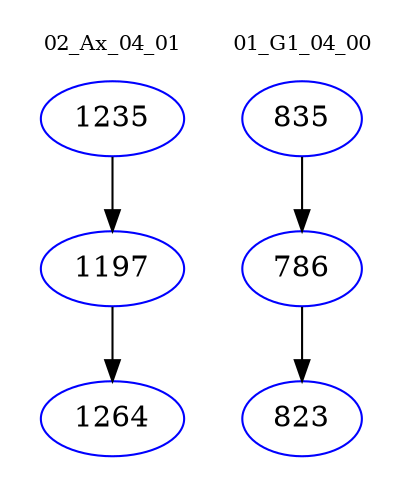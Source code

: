 digraph{
subgraph cluster_0 {
color = white
label = "02_Ax_04_01";
fontsize=10;
T0_1235 [label="1235", color="blue"]
T0_1235 -> T0_1197 [color="black"]
T0_1197 [label="1197", color="blue"]
T0_1197 -> T0_1264 [color="black"]
T0_1264 [label="1264", color="blue"]
}
subgraph cluster_1 {
color = white
label = "01_G1_04_00";
fontsize=10;
T1_835 [label="835", color="blue"]
T1_835 -> T1_786 [color="black"]
T1_786 [label="786", color="blue"]
T1_786 -> T1_823 [color="black"]
T1_823 [label="823", color="blue"]
}
}
